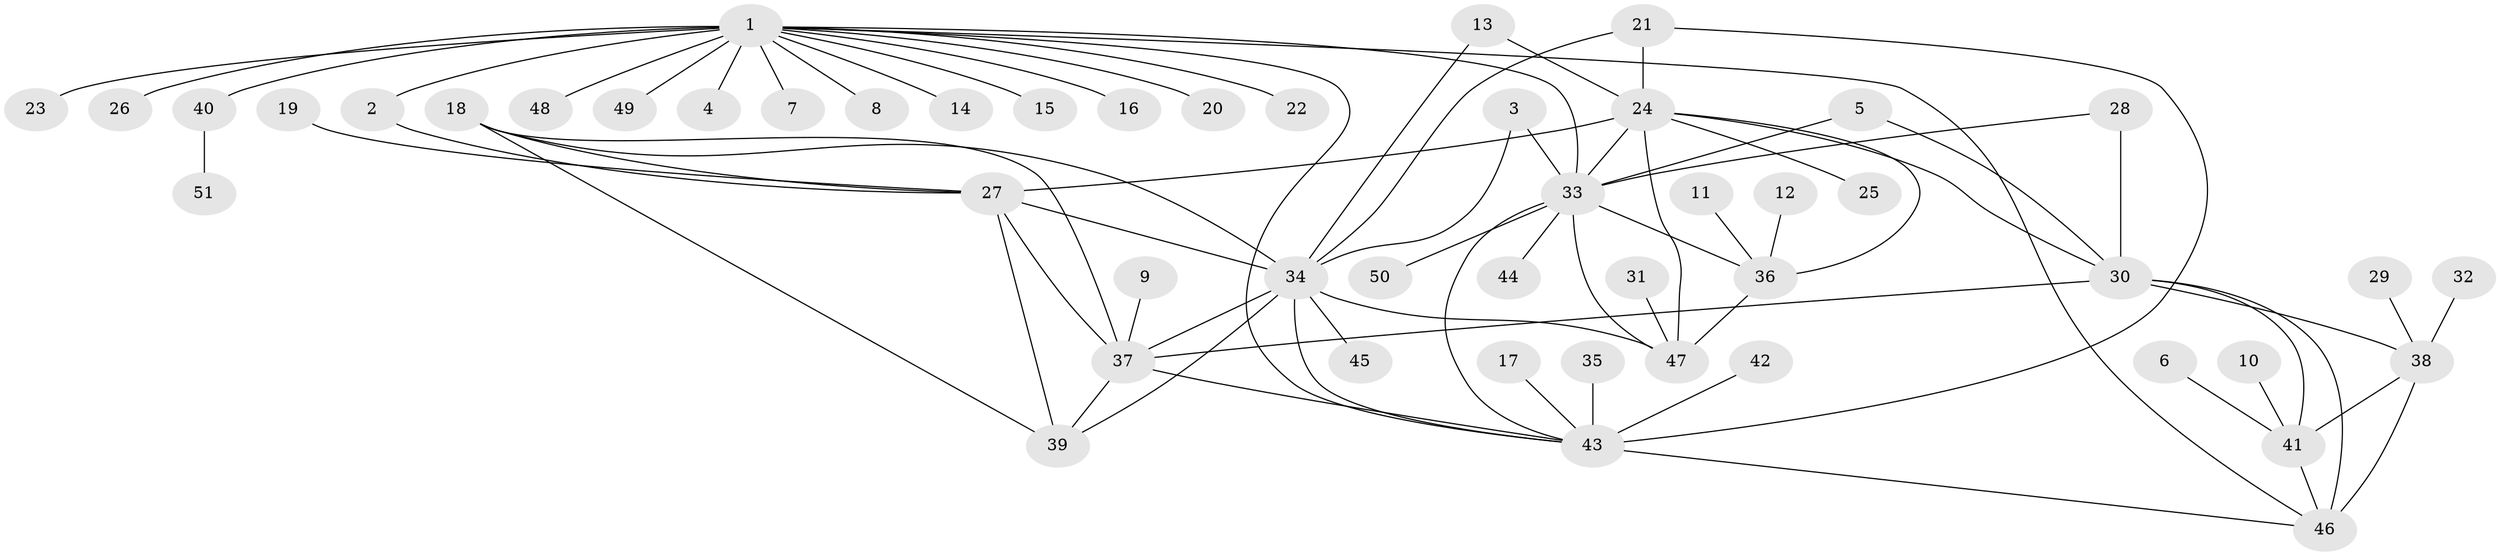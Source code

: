 // original degree distribution, {7: 0.0297029702970297, 13: 0.019801980198019802, 5: 0.06930693069306931, 6: 0.039603960396039604, 8: 0.039603960396039604, 9: 0.019801980198019802, 10: 0.019801980198019802, 11: 0.009900990099009901, 2: 0.13861386138613863, 1: 0.5643564356435643, 3: 0.039603960396039604, 4: 0.009900990099009901}
// Generated by graph-tools (version 1.1) at 2025/50/03/09/25 03:50:29]
// undirected, 51 vertices, 76 edges
graph export_dot {
graph [start="1"]
  node [color=gray90,style=filled];
  1;
  2;
  3;
  4;
  5;
  6;
  7;
  8;
  9;
  10;
  11;
  12;
  13;
  14;
  15;
  16;
  17;
  18;
  19;
  20;
  21;
  22;
  23;
  24;
  25;
  26;
  27;
  28;
  29;
  30;
  31;
  32;
  33;
  34;
  35;
  36;
  37;
  38;
  39;
  40;
  41;
  42;
  43;
  44;
  45;
  46;
  47;
  48;
  49;
  50;
  51;
  1 -- 2 [weight=4.0];
  1 -- 4 [weight=1.0];
  1 -- 7 [weight=1.0];
  1 -- 8 [weight=1.0];
  1 -- 14 [weight=1.0];
  1 -- 15 [weight=1.0];
  1 -- 16 [weight=1.0];
  1 -- 20 [weight=1.0];
  1 -- 22 [weight=1.0];
  1 -- 23 [weight=1.0];
  1 -- 26 [weight=1.0];
  1 -- 33 [weight=1.0];
  1 -- 40 [weight=1.0];
  1 -- 43 [weight=1.0];
  1 -- 46 [weight=1.0];
  1 -- 48 [weight=1.0];
  1 -- 49 [weight=1.0];
  2 -- 27 [weight=1.0];
  3 -- 33 [weight=1.0];
  3 -- 34 [weight=1.0];
  5 -- 30 [weight=1.0];
  5 -- 33 [weight=1.0];
  6 -- 41 [weight=1.0];
  9 -- 37 [weight=1.0];
  10 -- 41 [weight=1.0];
  11 -- 36 [weight=1.0];
  12 -- 36 [weight=1.0];
  13 -- 24 [weight=1.0];
  13 -- 34 [weight=1.0];
  17 -- 43 [weight=1.0];
  18 -- 27 [weight=1.0];
  18 -- 34 [weight=1.0];
  18 -- 37 [weight=1.0];
  18 -- 39 [weight=1.0];
  19 -- 27 [weight=1.0];
  21 -- 24 [weight=1.0];
  21 -- 34 [weight=1.0];
  21 -- 43 [weight=1.0];
  24 -- 25 [weight=1.0];
  24 -- 27 [weight=1.0];
  24 -- 30 [weight=1.0];
  24 -- 33 [weight=1.0];
  24 -- 36 [weight=1.0];
  24 -- 47 [weight=2.0];
  27 -- 34 [weight=1.0];
  27 -- 37 [weight=1.0];
  27 -- 39 [weight=1.0];
  28 -- 30 [weight=1.0];
  28 -- 33 [weight=1.0];
  29 -- 38 [weight=1.0];
  30 -- 37 [weight=1.0];
  30 -- 38 [weight=1.0];
  30 -- 41 [weight=1.0];
  30 -- 46 [weight=2.0];
  31 -- 47 [weight=1.0];
  32 -- 38 [weight=1.0];
  33 -- 36 [weight=1.0];
  33 -- 43 [weight=1.0];
  33 -- 44 [weight=1.0];
  33 -- 47 [weight=2.0];
  33 -- 50 [weight=1.0];
  34 -- 37 [weight=1.0];
  34 -- 39 [weight=1.0];
  34 -- 43 [weight=1.0];
  34 -- 45 [weight=1.0];
  34 -- 47 [weight=1.0];
  35 -- 43 [weight=6.0];
  36 -- 47 [weight=2.0];
  37 -- 39 [weight=1.0];
  37 -- 43 [weight=1.0];
  38 -- 41 [weight=1.0];
  38 -- 46 [weight=2.0];
  40 -- 51 [weight=1.0];
  41 -- 46 [weight=2.0];
  42 -- 43 [weight=1.0];
  43 -- 46 [weight=1.0];
}
